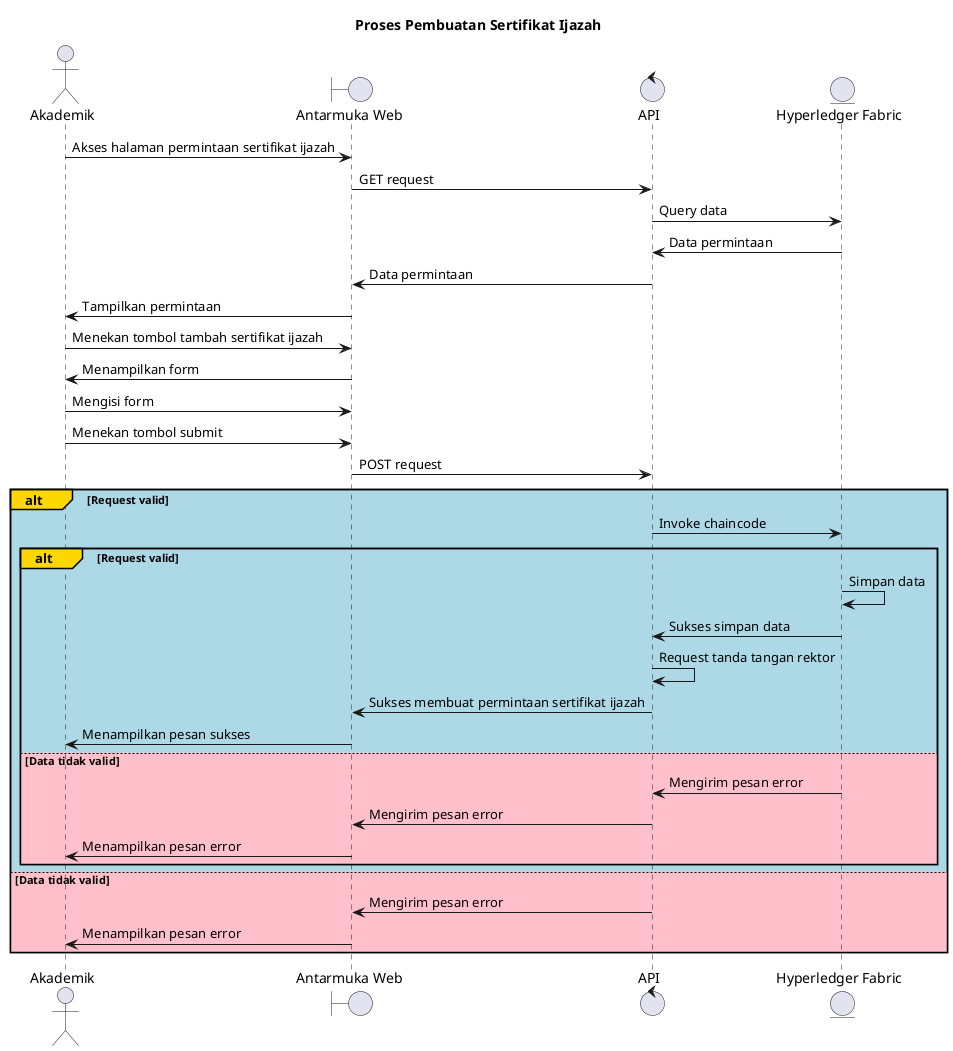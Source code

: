 @startuml SD-3

title Proses Pembuatan Sertifikat Ijazah

actor       Akademik                      as user
boundary    "Antarmuka Web"               as ui
control     API                           as api
entity      "Hyperledger Fabric"          as fabric

user -> ui : Akses halaman permintaan sertifikat ijazah
ui -> api : GET request
api -> fabric: Query data
fabric -> api: Data permintaan
api -> ui: Data permintaan
ui -> user: Tampilkan permintaan

user -> ui : Menekan tombol tambah sertifikat ijazah
ui -> user: Menampilkan form
user -> ui: Mengisi form
user-> ui: Menekan tombol submit
ui -> api : POST request

alt#Gold #LightBlue Request valid
    api -> fabric: Invoke chaincode

    alt#Gold #LightBlue Request valid
        fabric -> fabric: Simpan data
        fabric -> api: Sukses simpan data
        api -> api: Request tanda tangan rektor
        api -> ui: Sukses membuat permintaan sertifikat ijazah
        ui -> user: Menampilkan pesan sukses
    else #Pink Data tidak valid
        fabric -> api: Mengirim pesan error
        api -> ui: Mengirim pesan error
        ui -> user: Menampilkan pesan error
    end

else #Pink Data tidak valid
    api -> ui: Mengirim pesan error
    ui -> user: Menampilkan pesan error
end

@enduml
